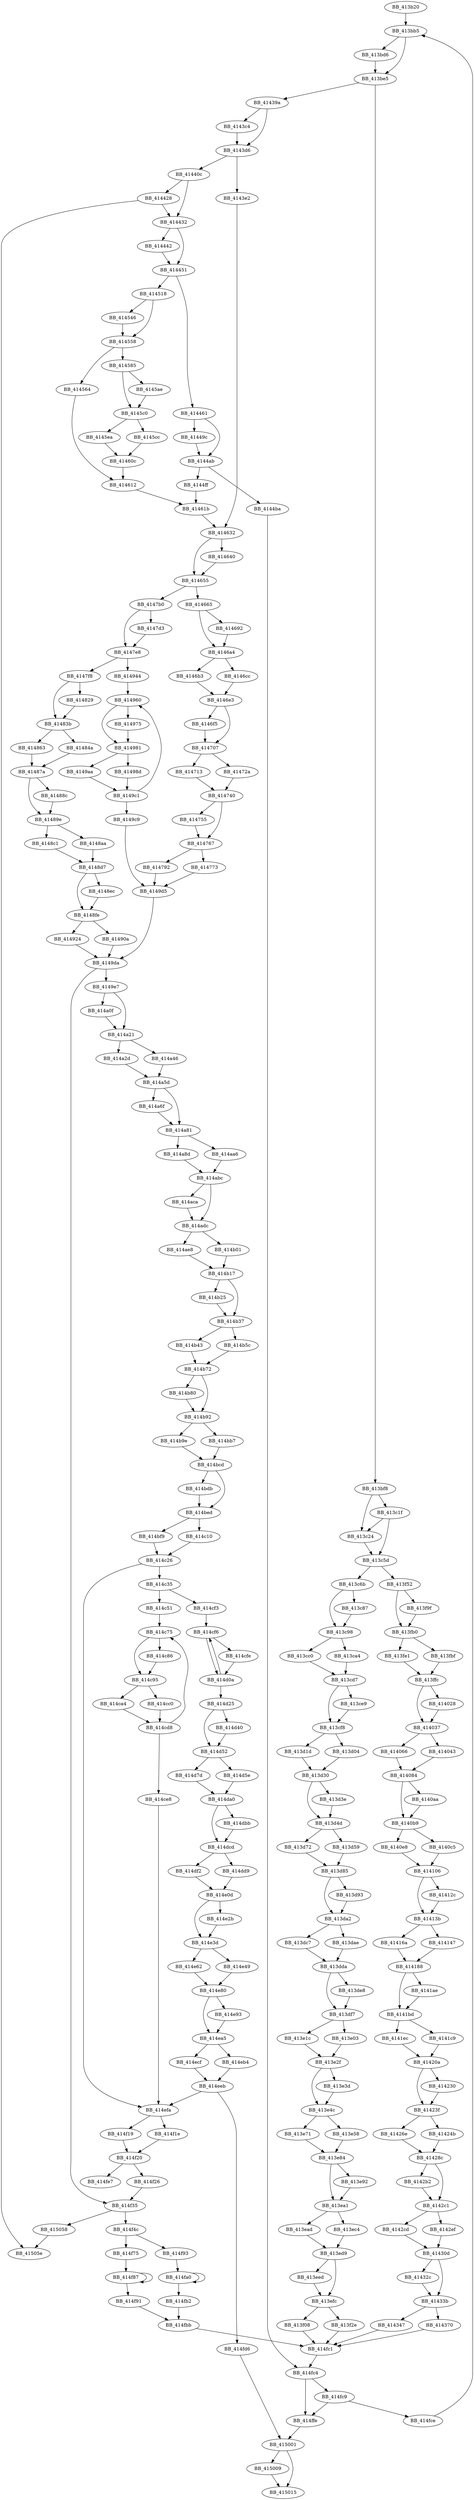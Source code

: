 DiGraph sub_413B20{
BB_413b20->BB_413bb5
BB_413bb5->BB_413bd6
BB_413bb5->BB_413be5
BB_413bd6->BB_413be5
BB_413be5->BB_413bf8
BB_413be5->BB_41439a
BB_413bf8->BB_413c1f
BB_413bf8->BB_413c24
BB_413c1f->BB_413c24
BB_413c1f->BB_413c5d
BB_413c24->BB_413c5d
BB_413c5d->BB_413c6b
BB_413c5d->BB_413f52
BB_413c6b->BB_413c87
BB_413c6b->BB_413c98
BB_413c87->BB_413c98
BB_413c98->BB_413ca4
BB_413c98->BB_413cc0
BB_413ca4->BB_413cd7
BB_413cc0->BB_413cd7
BB_413cd7->BB_413ce9
BB_413cd7->BB_413cf8
BB_413ce9->BB_413cf8
BB_413cf8->BB_413d04
BB_413cf8->BB_413d1d
BB_413d04->BB_413d30
BB_413d1d->BB_413d30
BB_413d30->BB_413d3e
BB_413d30->BB_413d4d
BB_413d3e->BB_413d4d
BB_413d4d->BB_413d59
BB_413d4d->BB_413d72
BB_413d59->BB_413d85
BB_413d72->BB_413d85
BB_413d85->BB_413d93
BB_413d85->BB_413da2
BB_413d93->BB_413da2
BB_413da2->BB_413dae
BB_413da2->BB_413dc7
BB_413dae->BB_413dda
BB_413dc7->BB_413dda
BB_413dda->BB_413de8
BB_413dda->BB_413df7
BB_413de8->BB_413df7
BB_413df7->BB_413e03
BB_413df7->BB_413e1c
BB_413e03->BB_413e2f
BB_413e1c->BB_413e2f
BB_413e2f->BB_413e3d
BB_413e2f->BB_413e4c
BB_413e3d->BB_413e4c
BB_413e4c->BB_413e58
BB_413e4c->BB_413e71
BB_413e58->BB_413e84
BB_413e71->BB_413e84
BB_413e84->BB_413e92
BB_413e84->BB_413ea1
BB_413e92->BB_413ea1
BB_413ea1->BB_413ead
BB_413ea1->BB_413ec4
BB_413ead->BB_413ed9
BB_413ec4->BB_413ed9
BB_413ed9->BB_413eed
BB_413ed9->BB_413efc
BB_413eed->BB_413efc
BB_413efc->BB_413f08
BB_413efc->BB_413f2e
BB_413f08->BB_414fc1
BB_413f2e->BB_414fc1
BB_413f52->BB_413f9f
BB_413f52->BB_413fb0
BB_413f9f->BB_413fb0
BB_413fb0->BB_413fbf
BB_413fb0->BB_413fe1
BB_413fbf->BB_413ffc
BB_413fe1->BB_413ffc
BB_413ffc->BB_414028
BB_413ffc->BB_414037
BB_414028->BB_414037
BB_414037->BB_414043
BB_414037->BB_414066
BB_414043->BB_414084
BB_414066->BB_414084
BB_414084->BB_4140aa
BB_414084->BB_4140b9
BB_4140aa->BB_4140b9
BB_4140b9->BB_4140c5
BB_4140b9->BB_4140e8
BB_4140c5->BB_414106
BB_4140e8->BB_414106
BB_414106->BB_41412c
BB_414106->BB_41413b
BB_41412c->BB_41413b
BB_41413b->BB_414147
BB_41413b->BB_41416a
BB_414147->BB_414188
BB_41416a->BB_414188
BB_414188->BB_4141ae
BB_414188->BB_4141bd
BB_4141ae->BB_4141bd
BB_4141bd->BB_4141c9
BB_4141bd->BB_4141ec
BB_4141c9->BB_41420a
BB_4141ec->BB_41420a
BB_41420a->BB_414230
BB_41420a->BB_41423f
BB_414230->BB_41423f
BB_41423f->BB_41424b
BB_41423f->BB_41426e
BB_41424b->BB_41428c
BB_41426e->BB_41428c
BB_41428c->BB_4142b2
BB_41428c->BB_4142c1
BB_4142b2->BB_4142c1
BB_4142c1->BB_4142cd
BB_4142c1->BB_4142ef
BB_4142cd->BB_41430d
BB_4142ef->BB_41430d
BB_41430d->BB_41432c
BB_41430d->BB_41433b
BB_41432c->BB_41433b
BB_41433b->BB_414347
BB_41433b->BB_414370
BB_414347->BB_414fc1
BB_414370->BB_414fc1
BB_41439a->BB_4143c4
BB_41439a->BB_4143d6
BB_4143c4->BB_4143d6
BB_4143d6->BB_4143e2
BB_4143d6->BB_41440c
BB_4143e2->BB_414632
BB_41440c->BB_414428
BB_41440c->BB_414432
BB_414428->BB_414432
BB_414428->BB_41505e
BB_414432->BB_414442
BB_414432->BB_414451
BB_414442->BB_414451
BB_414451->BB_414461
BB_414451->BB_414518
BB_414461->BB_41449c
BB_414461->BB_4144ab
BB_41449c->BB_4144ab
BB_4144ab->BB_4144ba
BB_4144ab->BB_4144ff
BB_4144ba->BB_414fc4
BB_4144ff->BB_41461b
BB_414518->BB_414546
BB_414518->BB_414558
BB_414546->BB_414558
BB_414558->BB_414564
BB_414558->BB_414585
BB_414564->BB_414612
BB_414585->BB_4145ae
BB_414585->BB_4145c0
BB_4145ae->BB_4145c0
BB_4145c0->BB_4145cc
BB_4145c0->BB_4145ea
BB_4145cc->BB_41460c
BB_4145ea->BB_41460c
BB_41460c->BB_414612
BB_414612->BB_41461b
BB_41461b->BB_414632
BB_414632->BB_414640
BB_414632->BB_414655
BB_414640->BB_414655
BB_414655->BB_414665
BB_414655->BB_4147b0
BB_414665->BB_414692
BB_414665->BB_4146a4
BB_414692->BB_4146a4
BB_4146a4->BB_4146b3
BB_4146a4->BB_4146cc
BB_4146b3->BB_4146e3
BB_4146cc->BB_4146e3
BB_4146e3->BB_4146f5
BB_4146e3->BB_414707
BB_4146f5->BB_414707
BB_414707->BB_414713
BB_414707->BB_41472a
BB_414713->BB_414740
BB_41472a->BB_414740
BB_414740->BB_414755
BB_414740->BB_414767
BB_414755->BB_414767
BB_414767->BB_414773
BB_414767->BB_414792
BB_414773->BB_4149d5
BB_414792->BB_4149d5
BB_4147b0->BB_4147d3
BB_4147b0->BB_4147e8
BB_4147d3->BB_4147e8
BB_4147e8->BB_4147f8
BB_4147e8->BB_414944
BB_4147f8->BB_414829
BB_4147f8->BB_41483b
BB_414829->BB_41483b
BB_41483b->BB_41484a
BB_41483b->BB_414863
BB_41484a->BB_41487a
BB_414863->BB_41487a
BB_41487a->BB_41488c
BB_41487a->BB_41489e
BB_41488c->BB_41489e
BB_41489e->BB_4148aa
BB_41489e->BB_4148c1
BB_4148aa->BB_4148d7
BB_4148c1->BB_4148d7
BB_4148d7->BB_4148ec
BB_4148d7->BB_4148fe
BB_4148ec->BB_4148fe
BB_4148fe->BB_41490a
BB_4148fe->BB_414924
BB_41490a->BB_4149da
BB_414924->BB_4149da
BB_414944->BB_414960
BB_414960->BB_414975
BB_414960->BB_414981
BB_414975->BB_414981
BB_414981->BB_41498d
BB_414981->BB_4149aa
BB_41498d->BB_4149c1
BB_4149aa->BB_4149c1
BB_4149c1->BB_414960
BB_4149c1->BB_4149c9
BB_4149c9->BB_4149d5
BB_4149d5->BB_4149da
BB_4149da->BB_4149e7
BB_4149da->BB_414f35
BB_4149e7->BB_414a0f
BB_4149e7->BB_414a21
BB_414a0f->BB_414a21
BB_414a21->BB_414a2d
BB_414a21->BB_414a46
BB_414a2d->BB_414a5d
BB_414a46->BB_414a5d
BB_414a5d->BB_414a6f
BB_414a5d->BB_414a81
BB_414a6f->BB_414a81
BB_414a81->BB_414a8d
BB_414a81->BB_414aa6
BB_414a8d->BB_414abc
BB_414aa6->BB_414abc
BB_414abc->BB_414aca
BB_414abc->BB_414adc
BB_414aca->BB_414adc
BB_414adc->BB_414ae8
BB_414adc->BB_414b01
BB_414ae8->BB_414b17
BB_414b01->BB_414b17
BB_414b17->BB_414b25
BB_414b17->BB_414b37
BB_414b25->BB_414b37
BB_414b37->BB_414b43
BB_414b37->BB_414b5c
BB_414b43->BB_414b72
BB_414b5c->BB_414b72
BB_414b72->BB_414b80
BB_414b72->BB_414b92
BB_414b80->BB_414b92
BB_414b92->BB_414b9e
BB_414b92->BB_414bb7
BB_414b9e->BB_414bcd
BB_414bb7->BB_414bcd
BB_414bcd->BB_414bdb
BB_414bcd->BB_414bed
BB_414bdb->BB_414bed
BB_414bed->BB_414bf9
BB_414bed->BB_414c10
BB_414bf9->BB_414c26
BB_414c10->BB_414c26
BB_414c26->BB_414c35
BB_414c26->BB_414efa
BB_414c35->BB_414c51
BB_414c35->BB_414cf3
BB_414c51->BB_414c75
BB_414c75->BB_414c86
BB_414c75->BB_414c95
BB_414c86->BB_414c95
BB_414c95->BB_414ca4
BB_414c95->BB_414cc0
BB_414ca4->BB_414cd8
BB_414cc0->BB_414cd8
BB_414cd8->BB_414c75
BB_414cd8->BB_414ce8
BB_414ce8->BB_414efa
BB_414cf3->BB_414cf6
BB_414cf6->BB_414cfe
BB_414cf6->BB_414d0a
BB_414cfe->BB_414d0a
BB_414d0a->BB_414cf6
BB_414d0a->BB_414d25
BB_414d25->BB_414d40
BB_414d25->BB_414d52
BB_414d40->BB_414d52
BB_414d52->BB_414d5e
BB_414d52->BB_414d7d
BB_414d5e->BB_414da0
BB_414d7d->BB_414da0
BB_414da0->BB_414dbb
BB_414da0->BB_414dcd
BB_414dbb->BB_414dcd
BB_414dcd->BB_414dd9
BB_414dcd->BB_414df2
BB_414dd9->BB_414e0d
BB_414df2->BB_414e0d
BB_414e0d->BB_414e2b
BB_414e0d->BB_414e3d
BB_414e2b->BB_414e3d
BB_414e3d->BB_414e49
BB_414e3d->BB_414e62
BB_414e49->BB_414e80
BB_414e62->BB_414e80
BB_414e80->BB_414e93
BB_414e80->BB_414ea5
BB_414e93->BB_414ea5
BB_414ea5->BB_414eb4
BB_414ea5->BB_414ecf
BB_414eb4->BB_414eeb
BB_414ecf->BB_414eeb
BB_414eeb->BB_414efa
BB_414eeb->BB_414fd6
BB_414efa->BB_414f19
BB_414efa->BB_414f1e
BB_414f19->BB_414f20
BB_414f1e->BB_414f20
BB_414f20->BB_414f26
BB_414f20->BB_414fe7
BB_414f26->BB_414f35
BB_414f35->BB_414f4c
BB_414f35->BB_415058
BB_414f4c->BB_414f75
BB_414f4c->BB_414f93
BB_414f75->BB_414f87
BB_414f87->BB_414f87
BB_414f87->BB_414f91
BB_414f91->BB_414fbb
BB_414f93->BB_414fa0
BB_414fa0->BB_414fa0
BB_414fa0->BB_414fb2
BB_414fb2->BB_414fbb
BB_414fbb->BB_414fc1
BB_414fc1->BB_414fc4
BB_414fc4->BB_414fc9
BB_414fc4->BB_414ffe
BB_414fc9->BB_414fce
BB_414fc9->BB_414ffe
BB_414fce->BB_413bb5
BB_414fd6->BB_415001
BB_414ffe->BB_415001
BB_415001->BB_415009
BB_415001->BB_415015
BB_415009->BB_415015
BB_415058->BB_41505e
}

